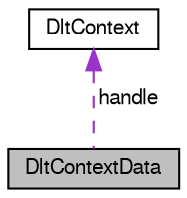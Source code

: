 digraph "DltContextData"
{
  edge [fontname="FreeSans",fontsize="10",labelfontname="FreeSans",labelfontsize="10"];
  node [fontname="FreeSans",fontsize="10",shape=record];
  Node1 [label="DltContextData",height=0.2,width=0.4,color="black", fillcolor="grey75", style="filled", fontcolor="black"];
  Node2 -> Node1 [dir="back",color="darkorchid3",fontsize="10",style="dashed",label=" handle" ,fontname="FreeSans"];
  Node2 [label="DltContext",height=0.2,width=0.4,color="black", fillcolor="white", style="filled",URL="$struct_dlt_context.html"];
}
